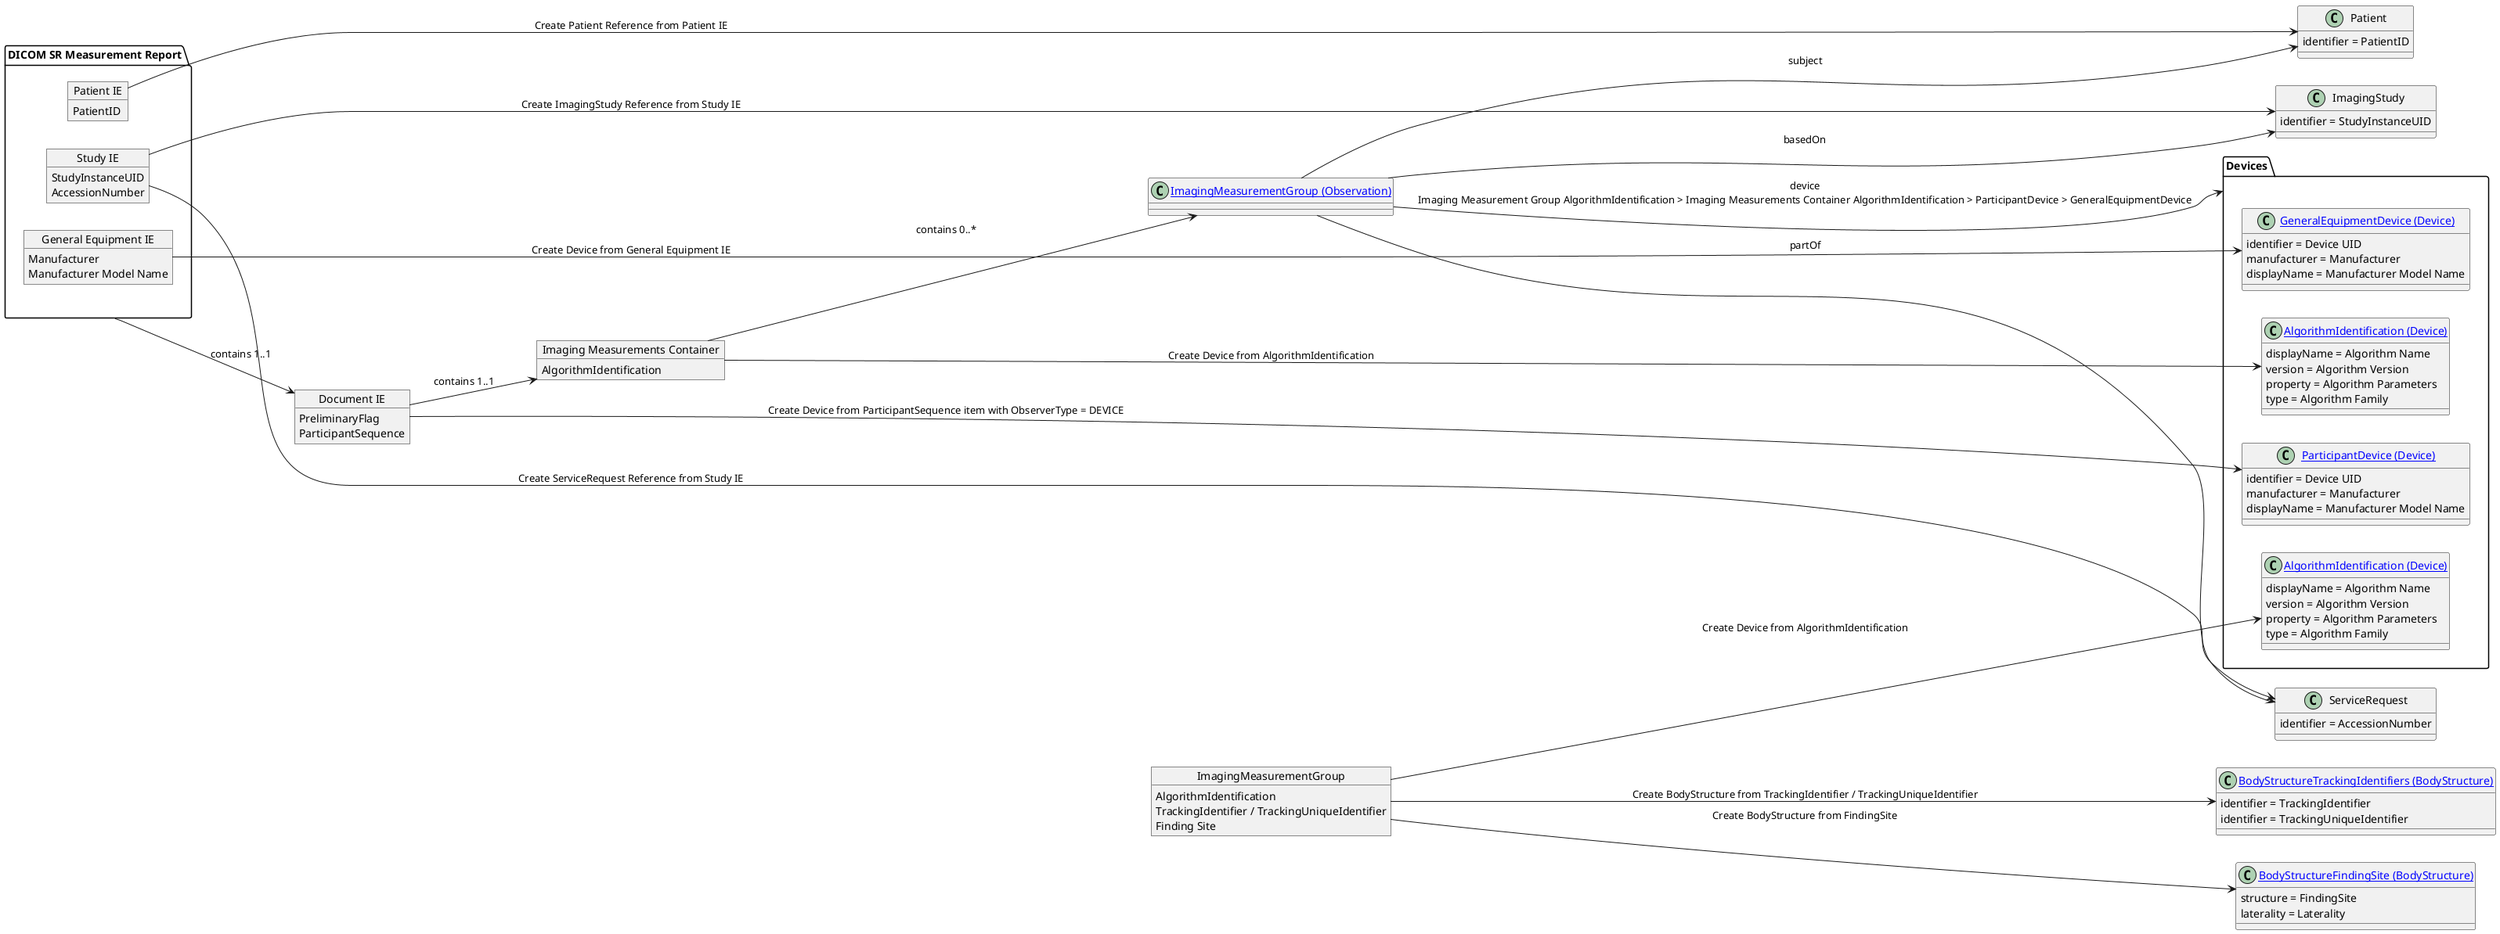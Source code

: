 @startuml dicom_sr_measurement_report_inheritance
left to right direction

package "DICOM SR Measurement Report" as dicom_sr_measurement_report {
    object "Patient IE" as patient_ie
    patient_ie : PatientID
    object "Study IE" as study_ie
    study_ie : StudyInstanceUID
    study_ie : AccessionNumber
    object "General Equipment IE" as general_equipment_ie
    general_equipment_ie : Manufacturer
    general_equipment_ie : Manufacturer Model Name
}

class "Patient" as patient
patient : identifier = PatientID
patient_ie --> patient: Create Patient Reference from Patient IE

class "ImagingStudy" as imaging_study
imaging_study : identifier = StudyInstanceUID
study_ie --> imaging_study: Create ImagingStudy Reference from Study IE

class "ServiceRequest" as service_request
service_request : identifier = AccessionNumber
study_ie --> service_request: Create ServiceRequest Reference from Study IE

object "Document IE" as document_ie
document_ie : PreliminaryFlag
document_ie : ParticipantSequence
dicom_sr_measurement_report --> document_ie: contains 1..1

Object "Imaging Measurements Container" as imaging_measurements_container
imaging_measurements_container : AlgorithmIdentification

Object "ImagingMeasurementGroup" as imaging_measurement_group_container
imaging_measurement_group_container : AlgorithmIdentification
imaging_measurement_group_container : TrackingIdentifier / TrackingUniqueIdentifier
imaging_measurement_group_container : Finding Site

package "Devices" as devices {
    class "[[StructureDefinition-dicom-general-equipment.html GeneralEquipmentDevice (Device)]]" as general_equipment_device
    general_equipment_device : identifier = Device UID
    general_equipment_device : manufacturer = Manufacturer
    general_equipment_device : displayName = Manufacturer Model Name

    class "[[StructureDefinition-dicom-participant-device.html ParticipantDevice (Device)]]" as participant_device
    participant_device : identifier = Device UID
    participant_device : manufacturer = Manufacturer
    participant_device : displayName = Manufacturer Model Name

    class "[[StructureDefinition-algorithm-identification.html AlgorithmIdentification (Device)]]" as imaging_measurements_container_device
    imaging_measurements_container_device : displayName = Algorithm Name
    imaging_measurements_container_device : version = Algorithm Version
    imaging_measurements_container_device : property = Algorithm Parameters
    imaging_measurements_container_device : type = Algorithm Family

    class "[[StructureDefinition-algorithm-identification.html AlgorithmIdentification (Device)]]" as imaging_measurement_group_device
    imaging_measurement_group_device : displayName = Algorithm Name
    imaging_measurement_group_device : version = Algorithm Version
    imaging_measurement_group_device : property = Algorithm Parameters
    imaging_measurement_group_device : type = Algorithm Family
}
general_equipment_ie --> general_equipment_device: Create Device from General Equipment IE
document_ie --> participant_device: Create Device from ParticipantSequence item with ObserverType = DEVICE
imaging_measurements_container --> imaging_measurements_container_device: Create Device from AlgorithmIdentification
imaging_measurement_group_container --> imaging_measurement_group_device: Create Device from AlgorithmIdentification

class "[[StructureDefinition-dicom-sr-tracking-identifiers.html BodyStructureTrackingIdentifiers (BodyStructure)]]" as tracking_identifiers
tracking_identifiers : identifier = TrackingIdentifier
tracking_identifiers : identifier = TrackingUniqueIdentifier
imaging_measurement_group_container --> tracking_identifiers: Create BodyStructure from TrackingIdentifier / TrackingUniqueIdentifier

class "[[StructureDefinition-dicom-sr-finding-site.html BodyStructureFindingSite (BodyStructure)]]" as imaging_measurement_group_finding_site
imaging_measurement_group_finding_site : structure = FindingSite
imaging_measurement_group_finding_site : laterality = Laterality
imaging_measurement_group_container --> imaging_measurement_group_finding_site: Create BodyStructure from FindingSite

Class "[[StructureDefinition-imaging-measurement-group.html ImagingMeasurementGroup (Observation)]]" as imaging_measurement_group
imaging_measurement_group --> patient: subject
imaging_measurement_group --> imaging_study: basedOn
imaging_measurement_group --> service_request: partOf
imaging_measurement_group --> devices: device\nImaging Measurement Group AlgorithmIdentification > Imaging Measurements Container AlgorithmIdentification > ParticipantDevice > GeneralEquipmentDevice


document_ie --> imaging_measurements_container: contains 1..1
imaging_measurements_container --> imaging_measurement_group: contains 0..*


@enduml